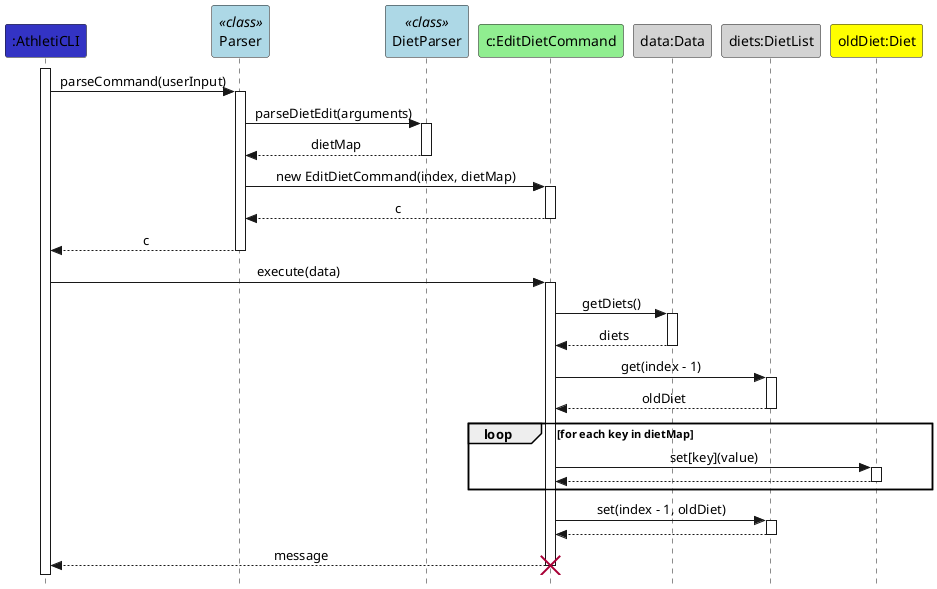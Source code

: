 @startuml
'https://plantuml.com/sequence-diagram
skinparam Style strictuml
skinparam SequenceMessageAlignment center

!define LOGIC_COLOR #3333C4

participant ":AthletiCLI" as AthletiCLI LOGIC_COLOR
participant "Parser" as Parser <<class>> #lightblue
participant "DietParser" as DietParser <<class>> #lightblue
participant "c:EditDietCommand" as EditDietCommand #lightgreen
participant "data:Data" as Data #lightgrey
participant "diets:DietList" as DietList #lightgrey
participant "oldDiet:Diet" as oldDiet #yellow

AthletiCLI++
AthletiCLI -> Parser++: parseCommand(userInput)
Parser -> DietParser++: parseDietEdit(arguments)
DietParser --> Parser: dietMap
DietParser--
Parser -> EditDietCommand++: new EditDietCommand(index, dietMap)
EditDietCommand --> Parser--: c
Parser --> AthletiCLI--: c

AthletiCLI -> EditDietCommand++: execute(data)
EditDietCommand -> Data++: getDiets()
Data --> EditDietCommand--: diets
EditDietCommand -> DietList++: get(index - 1)
DietList --> EditDietCommand--: oldDiet

loop for each key in dietMap
    EditDietCommand -> oldDiet++ : set[key](value)
    oldDiet --> EditDietCommand--
end


EditDietCommand -> DietList++: set(index - 1, oldDiet)
DietList --> EditDietCommand--
EditDietCommand --> AthletiCLI--: message

destroy EditDietCommand
@enduml
